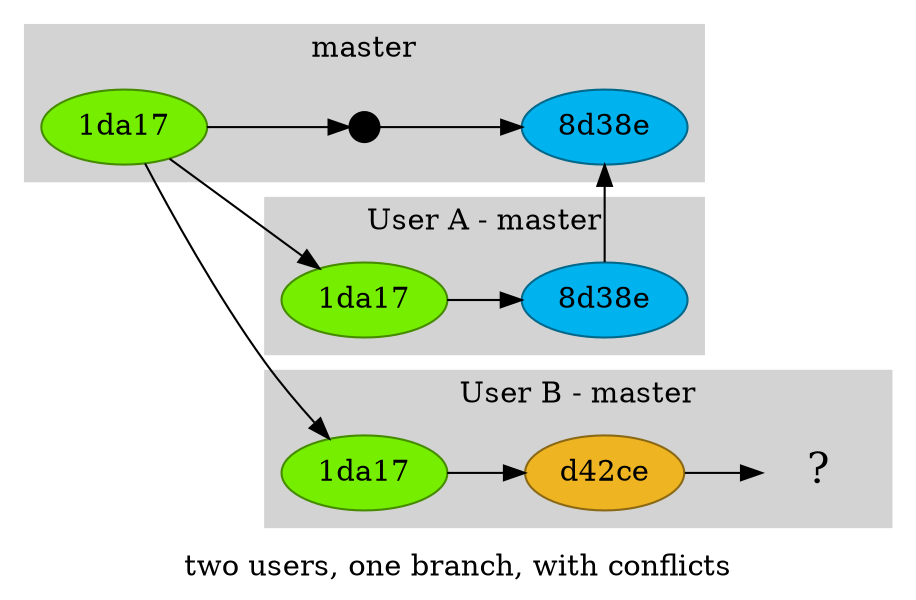 digraph git {
	rankdir=LR
	label="two users, one branch, with conflicts"
	node [style=filled]

	subgraph cluster_master {
		label = "master"
		style=filled
		color=lightgrey

		m0 -> m1 -> m2
		m0 [label="1da17", color=chartreuse4, fillcolor=chartreuse2]
		m1 [shape=point, height=.2, width=.2]
		m2 [label="8d38e", color=deepskyblue4, fillcolor=deepskyblue2]
	}
	subgraph cluster_0 {
		label="User A - master"
		style=filled
		color=lightgrey

		a0 [label="1da17", color=chartreuse4, fillcolor=chartreuse2]
		a1 [label="8d38e", color=deepskyblue4, fillcolor=deepskyblue2]
		m0 -> a0 -> a1 -> m2

	}
	subgraph cluster_1 {
		label="User B - master"
		style=filled
		color=lightgrey
		b0 [label="1da17", color=chartreuse4, fillcolor=chartreuse2]
		b1 [label="d42ce", color=goldenrod4, fillcolor=goldenrod2]
		b2 [label="?", shape=none, fontsize=20]

		m0 -> b0 -> b1 -> b2
	}
}
